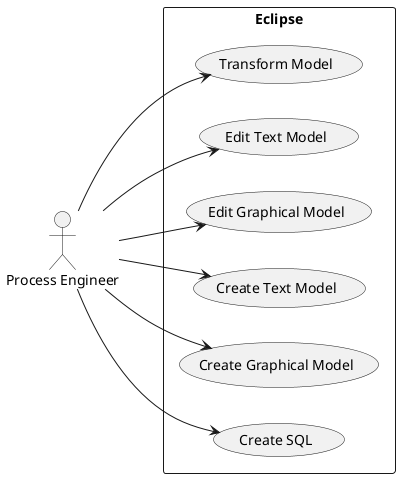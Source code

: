 @startuml UCM_ModelEditor_2
left to right direction

actor "Process Engineer" as ProcessEngineer

rectangle Eclipse {
    usecase "Transform Model" as TransformModel
    usecase "Edit Text Model" as EditTextModel
    usecase "Edit Graphical Model" as EditGraphicalModel
    usecase "Create Text Model" as CreateTextModel
    usecase "Create Graphical Model" as CreateGraphicalModel
    usecase "Create SQL" as CreateSQL
}

ProcessEngineer --> TransformModel
ProcessEngineer --> EditTextModel
ProcessEngineer --> EditGraphicalModel
ProcessEngineer --> CreateTextModel
ProcessEngineer --> CreateGraphicalModel
ProcessEngineer --> CreateSQL
@enduml